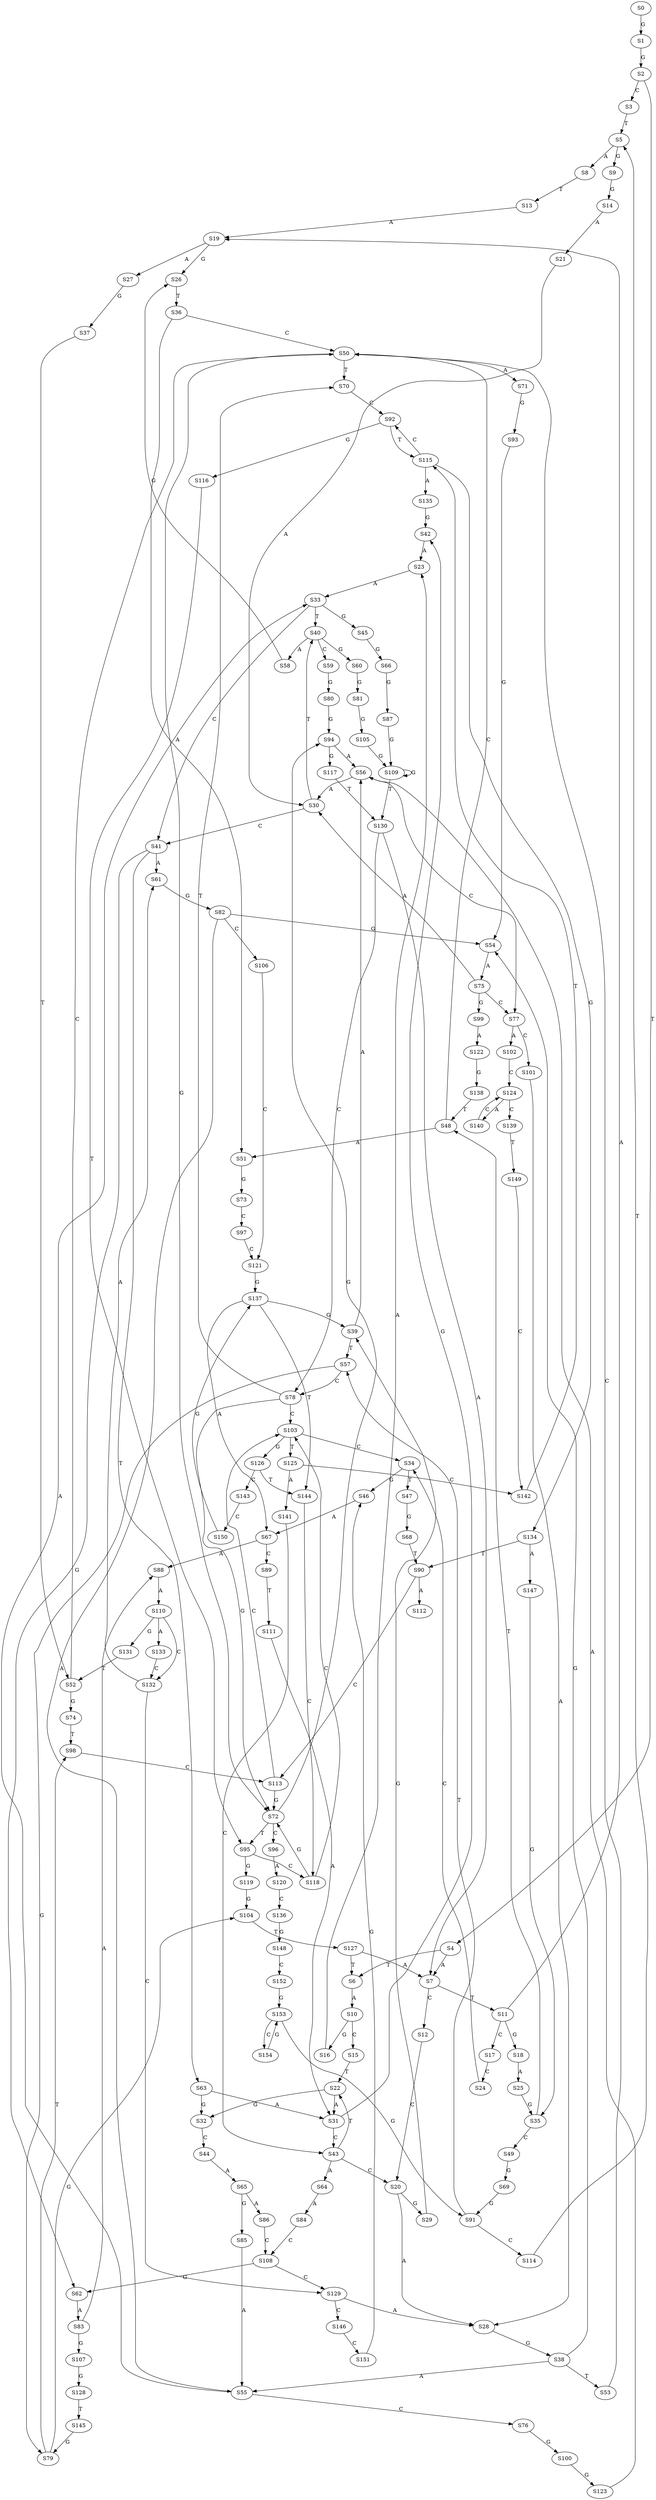 strict digraph  {
	S0 -> S1 [ label = G ];
	S1 -> S2 [ label = G ];
	S2 -> S3 [ label = C ];
	S2 -> S4 [ label = T ];
	S3 -> S5 [ label = T ];
	S4 -> S6 [ label = T ];
	S4 -> S7 [ label = A ];
	S5 -> S8 [ label = A ];
	S5 -> S9 [ label = G ];
	S6 -> S10 [ label = A ];
	S7 -> S11 [ label = T ];
	S7 -> S12 [ label = C ];
	S8 -> S13 [ label = T ];
	S9 -> S14 [ label = G ];
	S10 -> S15 [ label = C ];
	S10 -> S16 [ label = G ];
	S11 -> S17 [ label = C ];
	S11 -> S18 [ label = G ];
	S11 -> S19 [ label = A ];
	S12 -> S20 [ label = C ];
	S13 -> S19 [ label = A ];
	S14 -> S21 [ label = A ];
	S15 -> S22 [ label = T ];
	S16 -> S23 [ label = A ];
	S17 -> S24 [ label = C ];
	S18 -> S25 [ label = A ];
	S19 -> S26 [ label = G ];
	S19 -> S27 [ label = A ];
	S20 -> S28 [ label = A ];
	S20 -> S29 [ label = G ];
	S21 -> S30 [ label = A ];
	S22 -> S31 [ label = A ];
	S22 -> S32 [ label = G ];
	S23 -> S33 [ label = A ];
	S24 -> S34 [ label = C ];
	S25 -> S35 [ label = G ];
	S26 -> S36 [ label = T ];
	S27 -> S37 [ label = G ];
	S28 -> S38 [ label = G ];
	S29 -> S39 [ label = G ];
	S30 -> S40 [ label = T ];
	S30 -> S41 [ label = C ];
	S31 -> S42 [ label = G ];
	S31 -> S43 [ label = C ];
	S32 -> S44 [ label = C ];
	S33 -> S40 [ label = T ];
	S33 -> S41 [ label = C ];
	S33 -> S45 [ label = G ];
	S34 -> S46 [ label = G ];
	S34 -> S47 [ label = T ];
	S35 -> S48 [ label = T ];
	S35 -> S49 [ label = C ];
	S36 -> S50 [ label = C ];
	S36 -> S51 [ label = A ];
	S37 -> S52 [ label = T ];
	S38 -> S53 [ label = T ];
	S38 -> S54 [ label = G ];
	S38 -> S55 [ label = A ];
	S39 -> S56 [ label = A ];
	S39 -> S57 [ label = T ];
	S40 -> S58 [ label = A ];
	S40 -> S59 [ label = C ];
	S40 -> S60 [ label = G ];
	S41 -> S61 [ label = A ];
	S41 -> S62 [ label = G ];
	S41 -> S63 [ label = T ];
	S42 -> S23 [ label = A ];
	S43 -> S20 [ label = C ];
	S43 -> S22 [ label = T ];
	S43 -> S64 [ label = A ];
	S44 -> S65 [ label = A ];
	S45 -> S66 [ label = G ];
	S46 -> S67 [ label = A ];
	S47 -> S68 [ label = G ];
	S48 -> S51 [ label = A ];
	S48 -> S50 [ label = C ];
	S49 -> S69 [ label = G ];
	S50 -> S70 [ label = T ];
	S50 -> S71 [ label = A ];
	S50 -> S72 [ label = G ];
	S51 -> S73 [ label = G ];
	S52 -> S74 [ label = G ];
	S52 -> S50 [ label = C ];
	S53 -> S50 [ label = C ];
	S54 -> S75 [ label = A ];
	S55 -> S76 [ label = C ];
	S55 -> S33 [ label = A ];
	S56 -> S30 [ label = A ];
	S56 -> S77 [ label = C ];
	S57 -> S78 [ label = C ];
	S57 -> S79 [ label = G ];
	S58 -> S26 [ label = G ];
	S59 -> S80 [ label = G ];
	S60 -> S81 [ label = G ];
	S61 -> S82 [ label = G ];
	S62 -> S83 [ label = A ];
	S63 -> S32 [ label = G ];
	S63 -> S31 [ label = A ];
	S64 -> S84 [ label = A ];
	S65 -> S85 [ label = G ];
	S65 -> S86 [ label = A ];
	S66 -> S87 [ label = G ];
	S67 -> S88 [ label = A ];
	S67 -> S89 [ label = C ];
	S68 -> S90 [ label = T ];
	S69 -> S91 [ label = G ];
	S70 -> S92 [ label = C ];
	S71 -> S93 [ label = G ];
	S72 -> S94 [ label = G ];
	S72 -> S95 [ label = T ];
	S72 -> S96 [ label = C ];
	S73 -> S97 [ label = C ];
	S74 -> S98 [ label = T ];
	S75 -> S30 [ label = A ];
	S75 -> S77 [ label = C ];
	S75 -> S99 [ label = G ];
	S76 -> S100 [ label = G ];
	S77 -> S101 [ label = C ];
	S77 -> S102 [ label = A ];
	S78 -> S103 [ label = C ];
	S78 -> S72 [ label = G ];
	S78 -> S70 [ label = T ];
	S79 -> S98 [ label = T ];
	S79 -> S104 [ label = G ];
	S80 -> S94 [ label = G ];
	S81 -> S105 [ label = G ];
	S82 -> S54 [ label = G ];
	S82 -> S106 [ label = C ];
	S82 -> S55 [ label = A ];
	S83 -> S107 [ label = G ];
	S83 -> S88 [ label = A ];
	S84 -> S108 [ label = C ];
	S85 -> S55 [ label = A ];
	S86 -> S108 [ label = C ];
	S87 -> S109 [ label = G ];
	S88 -> S110 [ label = A ];
	S89 -> S111 [ label = T ];
	S90 -> S112 [ label = A ];
	S90 -> S113 [ label = C ];
	S91 -> S114 [ label = C ];
	S91 -> S57 [ label = T ];
	S92 -> S115 [ label = T ];
	S92 -> S116 [ label = G ];
	S93 -> S54 [ label = G ];
	S94 -> S56 [ label = A ];
	S94 -> S117 [ label = G ];
	S95 -> S118 [ label = C ];
	S95 -> S119 [ label = G ];
	S96 -> S120 [ label = A ];
	S97 -> S121 [ label = C ];
	S98 -> S113 [ label = C ];
	S99 -> S122 [ label = A ];
	S100 -> S123 [ label = G ];
	S101 -> S28 [ label = A ];
	S102 -> S124 [ label = C ];
	S103 -> S125 [ label = T ];
	S103 -> S34 [ label = C ];
	S103 -> S126 [ label = G ];
	S104 -> S127 [ label = T ];
	S105 -> S109 [ label = G ];
	S106 -> S121 [ label = C ];
	S107 -> S128 [ label = G ];
	S108 -> S129 [ label = C ];
	S108 -> S62 [ label = G ];
	S109 -> S130 [ label = T ];
	S109 -> S109 [ label = G ];
	S110 -> S131 [ label = G ];
	S110 -> S132 [ label = C ];
	S110 -> S133 [ label = A ];
	S111 -> S31 [ label = A ];
	S113 -> S72 [ label = G ];
	S113 -> S103 [ label = C ];
	S114 -> S5 [ label = T ];
	S115 -> S134 [ label = G ];
	S115 -> S92 [ label = C ];
	S115 -> S135 [ label = A ];
	S116 -> S95 [ label = T ];
	S117 -> S130 [ label = T ];
	S118 -> S72 [ label = G ];
	S118 -> S103 [ label = C ];
	S119 -> S104 [ label = G ];
	S120 -> S136 [ label = C ];
	S121 -> S137 [ label = G ];
	S122 -> S138 [ label = G ];
	S123 -> S56 [ label = A ];
	S124 -> S139 [ label = C ];
	S124 -> S140 [ label = A ];
	S125 -> S141 [ label = A ];
	S125 -> S142 [ label = C ];
	S126 -> S143 [ label = C ];
	S126 -> S144 [ label = T ];
	S127 -> S7 [ label = A ];
	S127 -> S6 [ label = T ];
	S128 -> S145 [ label = T ];
	S129 -> S146 [ label = C ];
	S129 -> S28 [ label = A ];
	S130 -> S7 [ label = A ];
	S130 -> S78 [ label = C ];
	S131 -> S52 [ label = T ];
	S132 -> S129 [ label = C ];
	S132 -> S61 [ label = A ];
	S133 -> S132 [ label = C ];
	S134 -> S147 [ label = A ];
	S134 -> S90 [ label = T ];
	S135 -> S42 [ label = G ];
	S136 -> S148 [ label = G ];
	S137 -> S67 [ label = A ];
	S137 -> S144 [ label = T ];
	S137 -> S39 [ label = G ];
	S138 -> S48 [ label = T ];
	S139 -> S149 [ label = T ];
	S140 -> S124 [ label = C ];
	S141 -> S43 [ label = C ];
	S142 -> S115 [ label = T ];
	S143 -> S150 [ label = C ];
	S144 -> S118 [ label = C ];
	S145 -> S79 [ label = G ];
	S146 -> S151 [ label = C ];
	S147 -> S35 [ label = G ];
	S148 -> S152 [ label = C ];
	S149 -> S142 [ label = C ];
	S150 -> S137 [ label = G ];
	S151 -> S46 [ label = G ];
	S152 -> S153 [ label = G ];
	S153 -> S91 [ label = G ];
	S153 -> S154 [ label = C ];
	S154 -> S153 [ label = G ];
}
